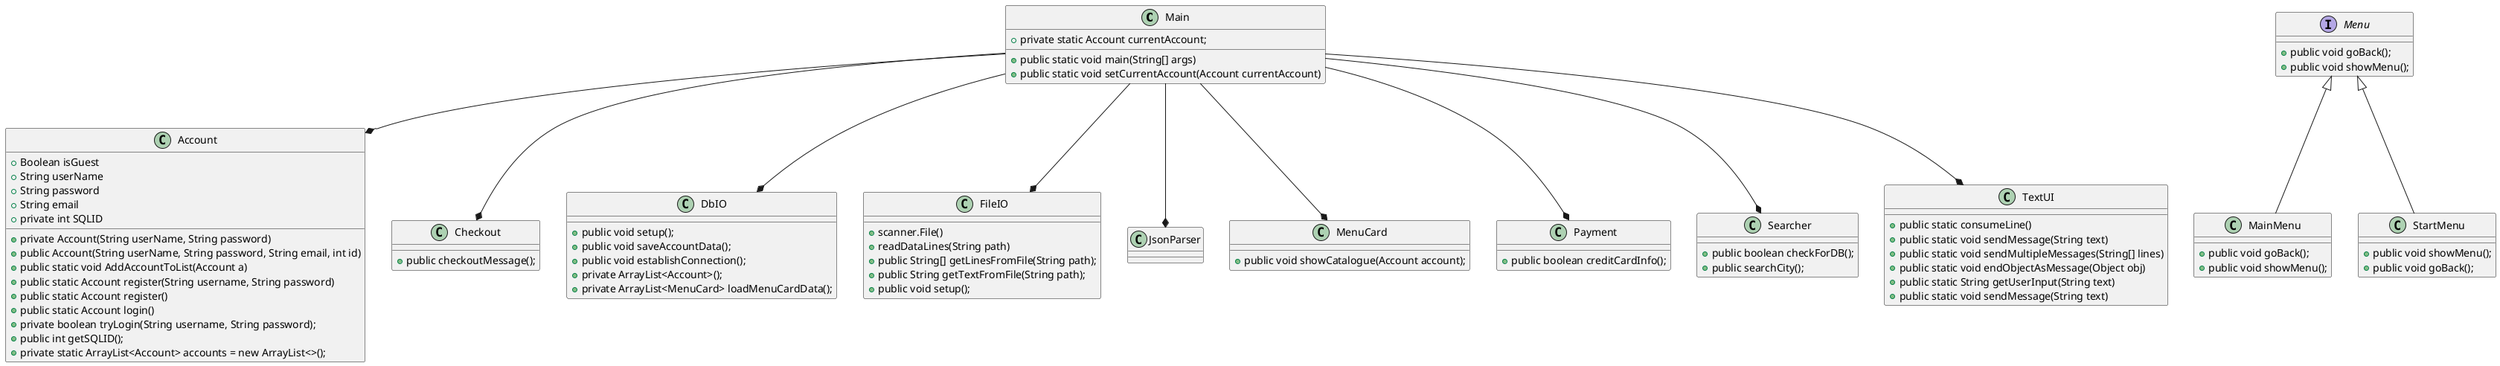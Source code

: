 @startuml

class Main
class Account
class Checkout
class DbIO
class FileIO
class JsonParser
class MainMenu
class MenuCard
class Payment
class Searcher
class StartMenu
class TextUI
interface Menu

Main --* Account
Main --* Checkout
Main --* DbIO
Main --* TextUI
Main --* FileIO
Main --* MenuCard
Main --* Payment
Main --* Searcher
Main --* JsonParser

Main : + public static void main(String[] args)
Main : + private static Account currentAccount;
Main : + public static void setCurrentAccount(Account currentAccount)

Menu <|-- StartMenu
Menu <|-- MainMenu

StartMenu : + public void showMenu();
StartMenu : + public void goBack();

Account : + private Account(String userName, String password)
Account : + public Account(String userName, String password, String email, int id)
Account : + public static void AddAccountToList(Account a)

Account : + public static Account register(String username, String password)
Account : + public static Account register()
Account : + public static Account login()
Account : + private boolean tryLogin(String username, String password);
Account : + public int getSQLID();
Account : + Boolean isGuest
Account : + String userName
Account : + String password
Account : + String email
Account : + private int SQLID
Account : + private static ArrayList<Account> accounts = new ArrayList<>();

TextUI : + public static consumeLine()
TextUI : + public static void sendMessage(String text)
TextUI : + public static void sendMultipleMessages(String[] lines)
TextUI : + public static void endObjectAsMessage(Object obj)
TextUI : + public static String getUserInput(String text)

Menu : + public void goBack();
Menu : + public void showMenu();

DbIO : + public void setup();
DbIO : + public void saveAccountData();
DbIO : + public void establishConnection();
DbIO : + private ArrayList<Account>();
DbIO : + private ArrayList<MenuCard> loadMenuCardData();

FileIO : + scanner.File()
FileIO : + readDataLines(String path)
FileIO : + public String[] getLinesFromFile(String path);
FileIO : + public String getTextFromFile(String path);
FileIO : + public void setup();

TextUI : + public static void sendMessage(String text)

MenuCard : + public void showCatalogue(Account account);

Searcher : + public boolean checkForDB();
Searcher : + public searchCity();

Checkout : + public checkoutMessage();

Payment : + public boolean creditCardInfo();

MainMenu : + public void goBack();
MainMenu : + public void showMenu();







@enduml